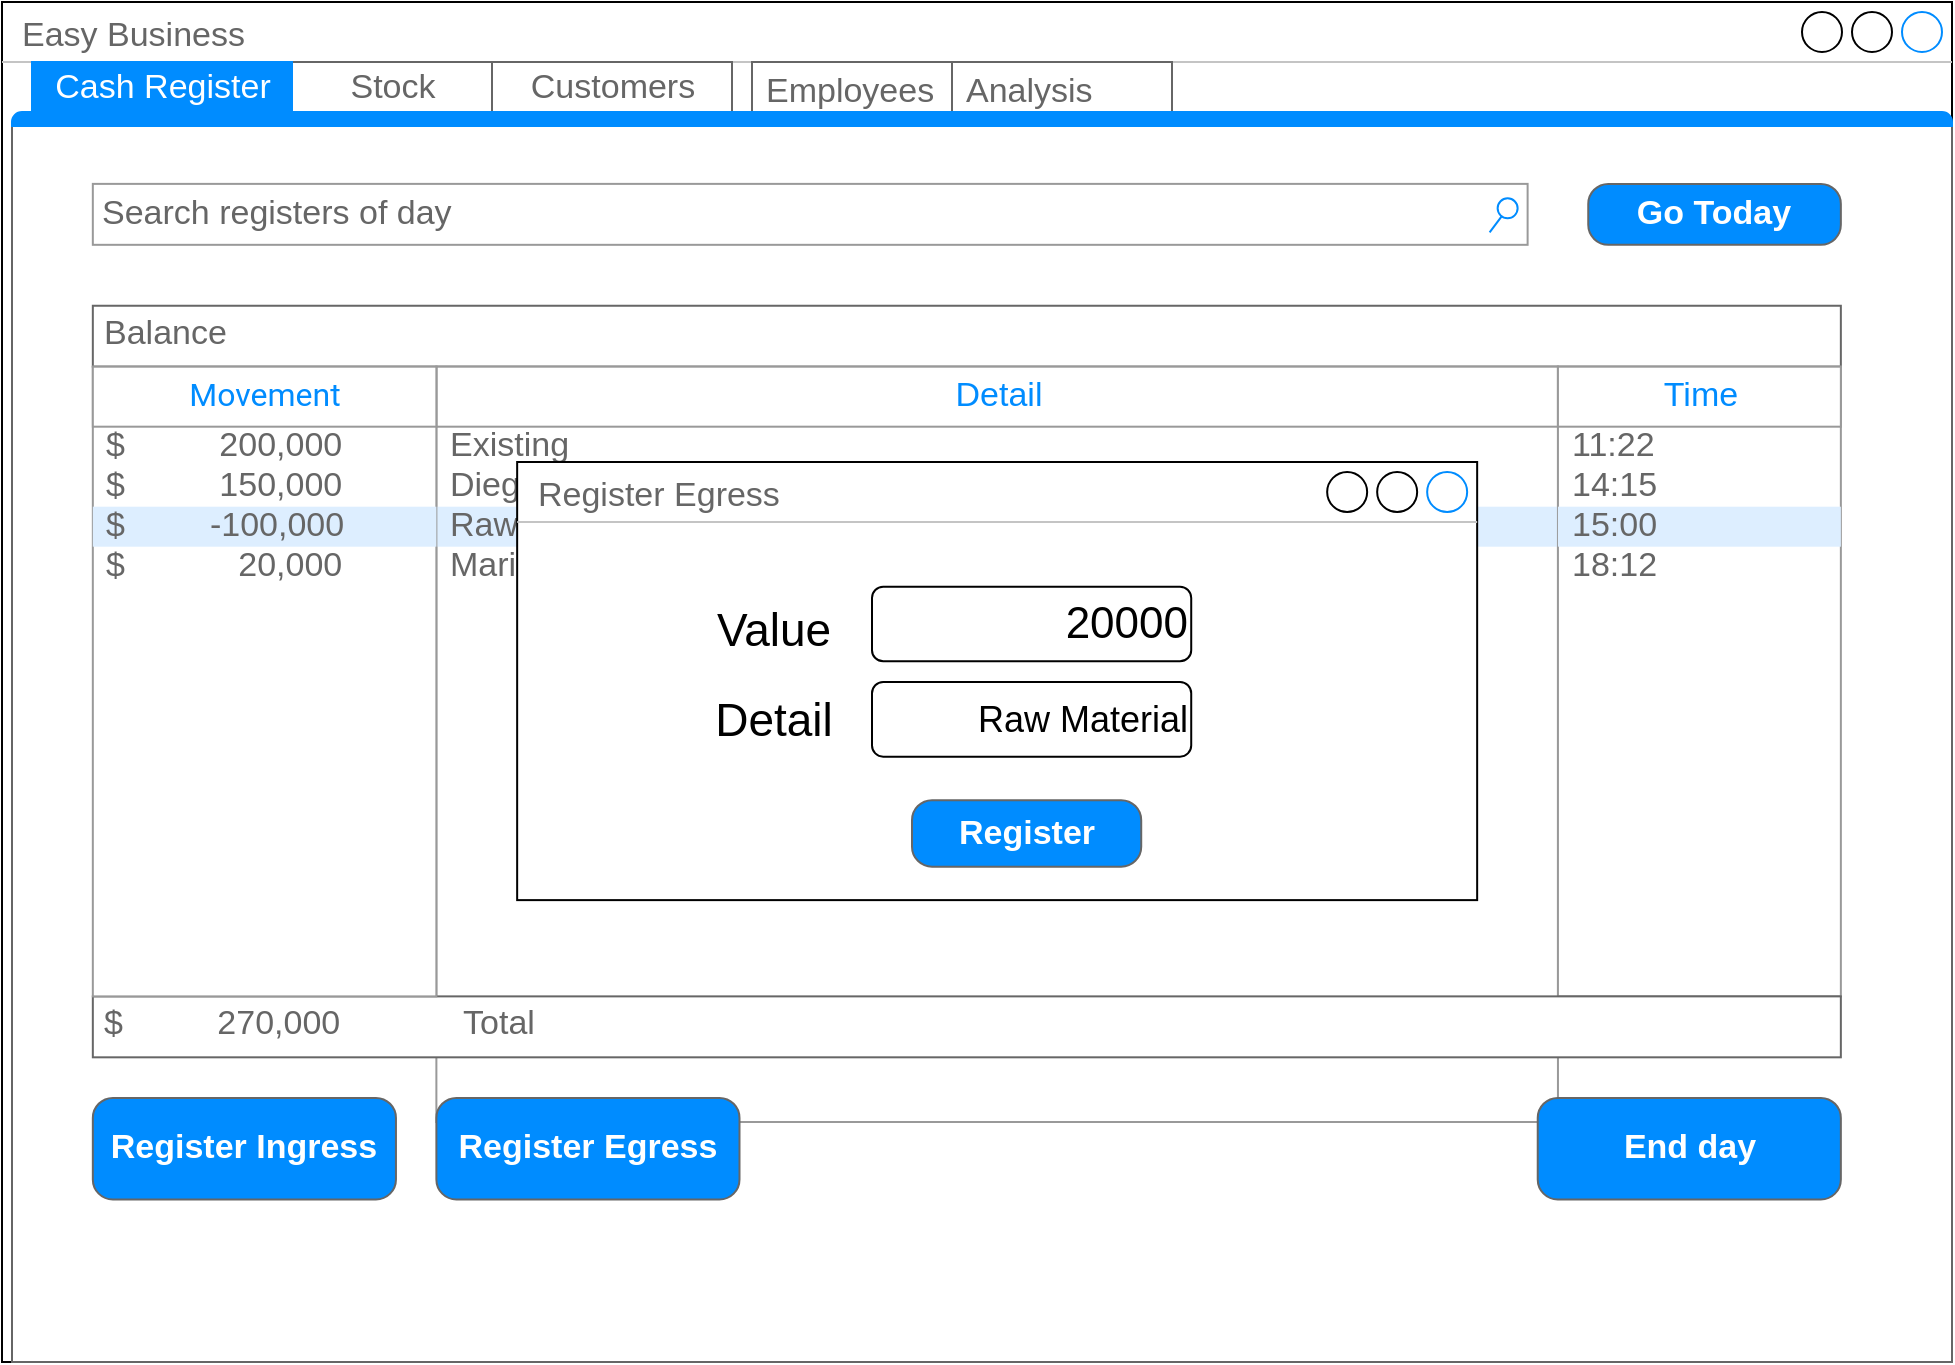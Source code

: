 <mxfile version="12.9.14" type="device"><diagram name="Page-1" id="03018318-947c-dd8e-b7a3-06fadd420f32"><mxGraphModel dx="1447" dy="668" grid="1" gridSize="10" guides="1" tooltips="1" connect="1" arrows="1" fold="1" page="1" pageScale="1" pageWidth="1100" pageHeight="850" background="#ffffff" math="0" shadow="0"><root><mxCell id="0"/><mxCell id="1" parent="0"/><mxCell id="GKqusmprQEj4GwPbGQMT-1" value="Easy Business" style="strokeWidth=1;shadow=0;dashed=0;align=center;html=1;shape=mxgraph.mockup.containers.window;align=left;verticalAlign=top;spacingLeft=8;strokeColor2=#008cff;strokeColor3=#c4c4c4;fontColor=#666666;mainText=;fontSize=17;labelBackgroundColor=none;" vertex="1" parent="1"><mxGeometry x="65" y="110" width="975" height="680" as="geometry"/></mxCell><mxCell id="GKqusmprQEj4GwPbGQMT-39" value="Analysis" style="strokeWidth=1;shadow=0;dashed=0;align=center;html=1;shape=mxgraph.mockup.forms.uRect;fontSize=17;fontColor=#666666;align=left;spacingLeft=5;strokeColor=#666666;fillColor=#FFFFFF;" vertex="1" parent="1"><mxGeometry x="540" y="140" width="110" height="30" as="geometry"/></mxCell><mxCell id="GKqusmprQEj4GwPbGQMT-37" value="Employees" style="strokeWidth=1;shadow=0;dashed=0;align=center;html=1;shape=mxgraph.mockup.forms.uRect;fontSize=17;fontColor=#666666;align=left;spacingLeft=5;strokeColor=#666666;fillColor=#FFFFFF;" vertex="1" parent="1"><mxGeometry x="440" y="140" width="100" height="30" as="geometry"/></mxCell><mxCell id="GKqusmprQEj4GwPbGQMT-26" value="" style="strokeWidth=1;shadow=0;dashed=0;align=center;html=1;shape=mxgraph.mockup.containers.marginRect2;rectMarginTop=32;strokeColor=#666666;gradientColor=none;" vertex="1" parent="1"><mxGeometry x="70" y="140" width="970" height="650" as="geometry"/></mxCell><mxCell id="GKqusmprQEj4GwPbGQMT-27" value="Stock" style="strokeColor=inherit;fillColor=inherit;gradientColor=inherit;strokeWidth=1;shadow=0;dashed=0;align=center;html=1;shape=mxgraph.mockup.containers.rrect;rSize=0;fontSize=17;fontColor=#666666;gradientColor=none;" vertex="1" parent="GKqusmprQEj4GwPbGQMT-26"><mxGeometry width="100" height="25" relative="1" as="geometry"><mxPoint x="140" as="offset"/></mxGeometry></mxCell><mxCell id="GKqusmprQEj4GwPbGQMT-28" value="Cash Register" style="strokeWidth=1;shadow=0;dashed=0;align=center;html=1;shape=mxgraph.mockup.containers.rrect;rSize=0;fontSize=17;fontColor=#ffffff;strokeColor=#008cff;fillColor=#008cff;" vertex="1" parent="GKqusmprQEj4GwPbGQMT-26"><mxGeometry width="130" height="25" relative="1" as="geometry"><mxPoint x="10" as="offset"/></mxGeometry></mxCell><mxCell id="GKqusmprQEj4GwPbGQMT-29" value="Customers" style="strokeColor=inherit;fillColor=inherit;gradientColor=inherit;strokeWidth=1;shadow=0;dashed=0;align=center;html=1;shape=mxgraph.mockup.containers.rrect;rSize=0;fontSize=17;fontColor=#666666;gradientColor=none;" vertex="1" parent="GKqusmprQEj4GwPbGQMT-26"><mxGeometry width="120" height="25" relative="1" as="geometry"><mxPoint x="240" as="offset"/></mxGeometry></mxCell><mxCell id="GKqusmprQEj4GwPbGQMT-30" value="" style="strokeWidth=1;shadow=0;dashed=0;align=center;html=1;shape=mxgraph.mockup.containers.topButton;rSize=5;strokeColor=#008cff;fillColor=#008cff;gradientColor=none;resizeWidth=1;movable=0;deletable=1;" vertex="1" parent="GKqusmprQEj4GwPbGQMT-26"><mxGeometry width="970.0" height="7" relative="1" as="geometry"><mxPoint y="25" as="offset"/></mxGeometry></mxCell><mxCell id="GKqusmprQEj4GwPbGQMT-48" value="Balance" style="strokeWidth=1;shadow=0;dashed=0;align=center;html=1;shape=mxgraph.mockup.text.textBox;fontColor=#666666;align=left;fontSize=17;spacingLeft=4;spacingTop=-3;strokeColor=#666666;mainText=;fillColor=#FFFFFF;" vertex="1" parent="GKqusmprQEj4GwPbGQMT-26"><mxGeometry x="40.417" y="121.875" width="874.01" height="30.469" as="geometry"/></mxCell><mxCell id="GKqusmprQEj4GwPbGQMT-50" value="" style="strokeWidth=1;shadow=0;dashed=0;align=center;html=1;shape=mxgraph.mockup.forms.rrect;rSize=0;strokeColor=#999999;fillColor=#ffffff;" vertex="1" parent="GKqusmprQEj4GwPbGQMT-26"><mxGeometry x="212.188" y="152.344" width="560.783" height="377.656" as="geometry"/></mxCell><mxCell id="GKqusmprQEj4GwPbGQMT-51" value="Detail" style="strokeWidth=1;shadow=0;dashed=0;align=center;html=1;shape=mxgraph.mockup.forms.rrect;rSize=0;strokeColor=#999999;fontColor=#008cff;fontSize=17;fillColor=#ffffff;resizeWidth=1;" vertex="1" parent="GKqusmprQEj4GwPbGQMT-50"><mxGeometry width="560.781" height="30" relative="1" as="geometry"/></mxCell><mxCell id="GKqusmprQEj4GwPbGQMT-52" value="Existing" style="strokeWidth=1;shadow=0;dashed=0;align=center;html=1;shape=mxgraph.mockup.forms.anchor;fontSize=17;fontColor=#666666;align=left;spacingLeft=5;resizeWidth=1;" vertex="1" parent="GKqusmprQEj4GwPbGQMT-50"><mxGeometry width="560.781" height="20" relative="1" as="geometry"><mxPoint y="30" as="offset"/></mxGeometry></mxCell><mxCell id="GKqusmprQEj4GwPbGQMT-53" value="Diego A.&amp;nbsp; &amp;nbsp; &amp;nbsp; &amp;nbsp; &amp;nbsp; &amp;nbsp; &amp;nbsp; &amp;nbsp; paid" style="strokeWidth=1;shadow=0;dashed=0;align=center;html=1;shape=mxgraph.mockup.forms.anchor;fontSize=17;fontColor=#666666;align=left;spacingLeft=5;resizeWidth=1;" vertex="1" parent="GKqusmprQEj4GwPbGQMT-50"><mxGeometry width="560.781" height="20" relative="1" as="geometry"><mxPoint y="50" as="offset"/></mxGeometry></mxCell><mxCell id="GKqusmprQEj4GwPbGQMT-54" value="Raw material" style="strokeWidth=1;shadow=0;dashed=0;align=center;html=1;shape=mxgraph.mockup.forms.rrect;rSize=0;fontSize=17;fontColor=#666666;align=left;spacingLeft=5;fillColor=#ddeeff;strokeColor=none;resizeWidth=1;" vertex="1" parent="GKqusmprQEj4GwPbGQMT-50"><mxGeometry width="560.781" height="20" relative="1" as="geometry"><mxPoint y="70" as="offset"/></mxGeometry></mxCell><mxCell id="GKqusmprQEj4GwPbGQMT-55" value="Maria G.Z.&amp;nbsp; &amp;nbsp; &amp;nbsp; &amp;nbsp; &amp;nbsp; &amp;nbsp; &amp;nbsp;paid" style="strokeWidth=1;shadow=0;dashed=0;align=center;html=1;shape=mxgraph.mockup.forms.anchor;fontSize=17;fontColor=#666666;align=left;spacingLeft=5;resizeWidth=1;" vertex="1" parent="GKqusmprQEj4GwPbGQMT-50"><mxGeometry width="560.781" height="20" relative="1" as="geometry"><mxPoint y="90" as="offset"/></mxGeometry></mxCell><mxCell id="GKqusmprQEj4GwPbGQMT-91" value="Register Egress" style="strokeWidth=1;shadow=0;dashed=0;align=center;html=1;shape=mxgraph.mockup.containers.window;align=left;verticalAlign=top;spacingLeft=8;strokeColor2=#008cff;strokeColor3=#c4c4c4;fontColor=#666666;mainText=;fontSize=17;labelBackgroundColor=none;fillColor=#FFFFFF;" vertex="1" parent="GKqusmprQEj4GwPbGQMT-50"><mxGeometry x="40.392" y="47.656" width="480" height="219.06" as="geometry"/></mxCell><mxCell id="GKqusmprQEj4GwPbGQMT-92" value="&lt;font style=&quot;font-size: 23px&quot;&gt;Value&lt;/font&gt;" style="text;html=1;strokeColor=none;fillColor=none;align=center;verticalAlign=middle;whiteSpace=wrap;rounded=0;" vertex="1" parent="GKqusmprQEj4GwPbGQMT-50"><mxGeometry x="127.81" y="112.66" width="82.19" height="37.34" as="geometry"/></mxCell><mxCell id="GKqusmprQEj4GwPbGQMT-93" value="&lt;font style=&quot;font-size: 23px&quot;&gt;Detail&lt;/font&gt;" style="text;html=1;strokeColor=none;fillColor=none;align=center;verticalAlign=middle;whiteSpace=wrap;rounded=0;" vertex="1" parent="GKqusmprQEj4GwPbGQMT-50"><mxGeometry x="127.81" y="157.65" width="82.19" height="37.34" as="geometry"/></mxCell><mxCell id="GKqusmprQEj4GwPbGQMT-94" value="&lt;span style=&quot;font-size: 22px&quot;&gt;20000&lt;/span&gt;" style="rounded=1;whiteSpace=wrap;html=1;fillColor=#FFFFFF;align=right;" vertex="1" parent="GKqusmprQEj4GwPbGQMT-50"><mxGeometry x="217.81" y="110" width="159.61" height="37.33" as="geometry"/></mxCell><mxCell id="GKqusmprQEj4GwPbGQMT-129" value="&lt;font style=&quot;font-size: 18px&quot;&gt;Raw Material&lt;/font&gt;" style="rounded=1;whiteSpace=wrap;html=1;fillColor=#FFFFFF;align=right;" vertex="1" parent="GKqusmprQEj4GwPbGQMT-50"><mxGeometry x="217.81" y="157.66" width="159.61" height="37.33" as="geometry"/></mxCell><mxCell id="GKqusmprQEj4GwPbGQMT-130" value="Register" style="strokeWidth=1;shadow=0;dashed=0;align=center;html=1;shape=mxgraph.mockup.buttons.button;strokeColor=#666666;fontColor=#ffffff;mainText=;buttonStyle=round;fontSize=17;fontStyle=1;fillColor=#008cff;whiteSpace=wrap;" vertex="1" parent="GKqusmprQEj4GwPbGQMT-50"><mxGeometry x="237.81" y="216.72" width="114.61" height="33.28" as="geometry"/></mxCell><mxCell id="GKqusmprQEj4GwPbGQMT-56" value="" style="strokeWidth=1;shadow=0;dashed=0;align=center;html=1;shape=mxgraph.mockup.forms.rrect;rSize=0;strokeColor=#999999;fillColor=#ffffff;" vertex="1" parent="GKqusmprQEj4GwPbGQMT-26"><mxGeometry x="772.969" y="152.344" width="141.458" height="314.844" as="geometry"/></mxCell><mxCell id="GKqusmprQEj4GwPbGQMT-57" value="Time" style="strokeWidth=1;shadow=0;dashed=0;align=center;html=1;shape=mxgraph.mockup.forms.rrect;rSize=0;strokeColor=#999999;fontColor=#008cff;fontSize=17;fillColor=#ffffff;resizeWidth=1;" vertex="1" parent="GKqusmprQEj4GwPbGQMT-56"><mxGeometry width="141.458" height="30" relative="1" as="geometry"/></mxCell><mxCell id="GKqusmprQEj4GwPbGQMT-58" value="11:22" style="strokeWidth=1;shadow=0;dashed=0;align=center;html=1;shape=mxgraph.mockup.forms.anchor;fontSize=17;fontColor=#666666;align=left;spacingLeft=5;resizeWidth=1;" vertex="1" parent="GKqusmprQEj4GwPbGQMT-56"><mxGeometry width="141.458" height="20" relative="1" as="geometry"><mxPoint y="30" as="offset"/></mxGeometry></mxCell><mxCell id="GKqusmprQEj4GwPbGQMT-59" value="14:15" style="strokeWidth=1;shadow=0;dashed=0;align=center;html=1;shape=mxgraph.mockup.forms.anchor;fontSize=17;fontColor=#666666;align=left;spacingLeft=5;resizeWidth=1;" vertex="1" parent="GKqusmprQEj4GwPbGQMT-56"><mxGeometry width="141.458" height="20" relative="1" as="geometry"><mxPoint y="50" as="offset"/></mxGeometry></mxCell><mxCell id="GKqusmprQEj4GwPbGQMT-60" value="15:00" style="strokeWidth=1;shadow=0;dashed=0;align=center;html=1;shape=mxgraph.mockup.forms.rrect;rSize=0;fontSize=17;fontColor=#666666;align=left;spacingLeft=5;fillColor=#ddeeff;strokeColor=none;resizeWidth=1;" vertex="1" parent="GKqusmprQEj4GwPbGQMT-56"><mxGeometry width="141.458" height="20" relative="1" as="geometry"><mxPoint y="70" as="offset"/></mxGeometry></mxCell><mxCell id="GKqusmprQEj4GwPbGQMT-61" value="18:12" style="strokeWidth=1;shadow=0;dashed=0;align=center;html=1;shape=mxgraph.mockup.forms.anchor;fontSize=17;fontColor=#666666;align=left;spacingLeft=5;resizeWidth=1;" vertex="1" parent="GKqusmprQEj4GwPbGQMT-56"><mxGeometry width="141.458" height="20" relative="1" as="geometry"><mxPoint y="90" as="offset"/></mxGeometry></mxCell><mxCell id="GKqusmprQEj4GwPbGQMT-83" value="$&amp;nbsp; &amp;nbsp; &amp;nbsp; &amp;nbsp; &amp;nbsp; 270,000&amp;nbsp; &amp;nbsp; &amp;nbsp; &amp;nbsp; &amp;nbsp; &amp;nbsp; &amp;nbsp;Total" style="strokeWidth=1;shadow=0;dashed=0;align=center;html=1;shape=mxgraph.mockup.text.textBox;fontColor=#666666;align=left;fontSize=17;spacingLeft=4;spacingTop=-3;strokeColor=#666666;mainText=;fillColor=#FFFFFF;" vertex="1" parent="GKqusmprQEj4GwPbGQMT-26"><mxGeometry x="40.417" y="467.188" width="874.01" height="30.469" as="geometry"/></mxCell><mxCell id="GKqusmprQEj4GwPbGQMT-85" value="Search registers of day" style="strokeWidth=1;shadow=0;dashed=0;align=center;html=1;shape=mxgraph.mockup.forms.searchBox;strokeColor=#999999;mainText=;strokeColor2=#008cff;fontColor=#666666;fontSize=17;align=left;spacingLeft=3;fillColor=#FFFFFF;" vertex="1" parent="GKqusmprQEj4GwPbGQMT-26"><mxGeometry x="40.417" y="60.938" width="717.396" height="30.469" as="geometry"/></mxCell><mxCell id="GKqusmprQEj4GwPbGQMT-86" value="Register Ingress" style="strokeWidth=1;shadow=0;dashed=0;align=center;html=1;shape=mxgraph.mockup.buttons.button;strokeColor=#666666;fontColor=#ffffff;mainText=;buttonStyle=round;fontSize=17;fontStyle=1;fillColor=#008cff;whiteSpace=wrap;" vertex="1" parent="GKqusmprQEj4GwPbGQMT-26"><mxGeometry x="40.417" y="517.969" width="151.562" height="50.781" as="geometry"/></mxCell><mxCell id="GKqusmprQEj4GwPbGQMT-87" value="Register Egress" style="strokeWidth=1;shadow=0;dashed=0;align=center;html=1;shape=mxgraph.mockup.buttons.button;strokeColor=#666666;fontColor=#ffffff;mainText=;buttonStyle=round;fontSize=17;fontStyle=1;fillColor=#008cff;whiteSpace=wrap;" vertex="1" parent="GKqusmprQEj4GwPbGQMT-26"><mxGeometry x="212.188" y="517.969" width="151.562" height="50.781" as="geometry"/></mxCell><mxCell id="GKqusmprQEj4GwPbGQMT-42" value="" style="strokeWidth=1;shadow=0;dashed=0;align=center;html=1;shape=mxgraph.mockup.forms.rrect;rSize=0;strokeColor=#999999;fillColor=#ffffff;" vertex="1" parent="GKqusmprQEj4GwPbGQMT-26"><mxGeometry x="40.417" y="152.344" width="171.771" height="314.844" as="geometry"/></mxCell><mxCell id="GKqusmprQEj4GwPbGQMT-43" value="&lt;span style=&quot;font-family: &amp;#34;roboto&amp;#34; , &amp;#34;arial&amp;#34; , sans-serif ; font-size: 16px&quot;&gt;Movement&lt;/span&gt;" style="strokeWidth=1;shadow=0;dashed=0;align=center;html=1;shape=mxgraph.mockup.forms.rrect;rSize=0;strokeColor=#999999;fontColor=#008cff;fontSize=17;fillColor=#ffffff;resizeWidth=1;" vertex="1" parent="GKqusmprQEj4GwPbGQMT-42"><mxGeometry width="171.771" height="30" relative="1" as="geometry"/></mxCell><mxCell id="GKqusmprQEj4GwPbGQMT-44" value="$&amp;nbsp; &amp;nbsp; &amp;nbsp; &amp;nbsp; &amp;nbsp; 200,000" style="strokeWidth=1;shadow=0;dashed=0;align=center;html=1;shape=mxgraph.mockup.forms.anchor;fontSize=17;fontColor=#666666;align=left;spacingLeft=5;resizeWidth=1;" vertex="1" parent="GKqusmprQEj4GwPbGQMT-42"><mxGeometry width="171.771" height="20" relative="1" as="geometry"><mxPoint y="30" as="offset"/></mxGeometry></mxCell><mxCell id="GKqusmprQEj4GwPbGQMT-45" value="$&amp;nbsp; &amp;nbsp; &amp;nbsp; &amp;nbsp; &amp;nbsp; 150,000" style="strokeWidth=1;shadow=0;dashed=0;align=center;html=1;shape=mxgraph.mockup.forms.anchor;fontSize=17;fontColor=#666666;align=left;spacingLeft=5;resizeWidth=1;" vertex="1" parent="GKqusmprQEj4GwPbGQMT-42"><mxGeometry width="171.771" height="20" relative="1" as="geometry"><mxPoint y="50" as="offset"/></mxGeometry></mxCell><mxCell id="GKqusmprQEj4GwPbGQMT-46" value="$&amp;nbsp; &amp;nbsp; &amp;nbsp; &amp;nbsp; &amp;nbsp;-100,000" style="strokeWidth=1;shadow=0;dashed=0;align=center;html=1;shape=mxgraph.mockup.forms.rrect;rSize=0;fontSize=17;fontColor=#666666;align=left;spacingLeft=5;fillColor=#ddeeff;strokeColor=none;resizeWidth=1;" vertex="1" parent="GKqusmprQEj4GwPbGQMT-42"><mxGeometry width="171.771" height="20" relative="1" as="geometry"><mxPoint y="70" as="offset"/></mxGeometry></mxCell><mxCell id="GKqusmprQEj4GwPbGQMT-47" value="$&amp;nbsp; &amp;nbsp; &amp;nbsp; &amp;nbsp; &amp;nbsp; &amp;nbsp; 20,000" style="strokeWidth=1;shadow=0;dashed=0;align=center;html=1;shape=mxgraph.mockup.forms.anchor;fontSize=17;fontColor=#666666;align=left;spacingLeft=5;resizeWidth=1;" vertex="1" parent="GKqusmprQEj4GwPbGQMT-42"><mxGeometry width="171.771" height="20" relative="1" as="geometry"><mxPoint y="90" as="offset"/></mxGeometry></mxCell><mxCell id="GKqusmprQEj4GwPbGQMT-89" value="End day" style="strokeWidth=1;shadow=0;dashed=0;align=center;html=1;shape=mxgraph.mockup.buttons.button;strokeColor=#666666;fontColor=#ffffff;mainText=;buttonStyle=round;fontSize=17;fontStyle=1;fillColor=#008cff;whiteSpace=wrap;" vertex="1" parent="GKqusmprQEj4GwPbGQMT-26"><mxGeometry x="762.865" y="517.969" width="151.562" height="50.781" as="geometry"/></mxCell><mxCell id="GKqusmprQEj4GwPbGQMT-90" value="Go Today" style="strokeWidth=1;shadow=0;dashed=0;align=center;html=1;shape=mxgraph.mockup.buttons.button;strokeColor=#666666;fontColor=#ffffff;mainText=;buttonStyle=round;fontSize=17;fontStyle=1;fillColor=#008cff;whiteSpace=wrap;" vertex="1" parent="GKqusmprQEj4GwPbGQMT-26"><mxGeometry x="788.125" y="60.938" width="126.302" height="30.469" as="geometry"/></mxCell></root></mxGraphModel></diagram></mxfile>